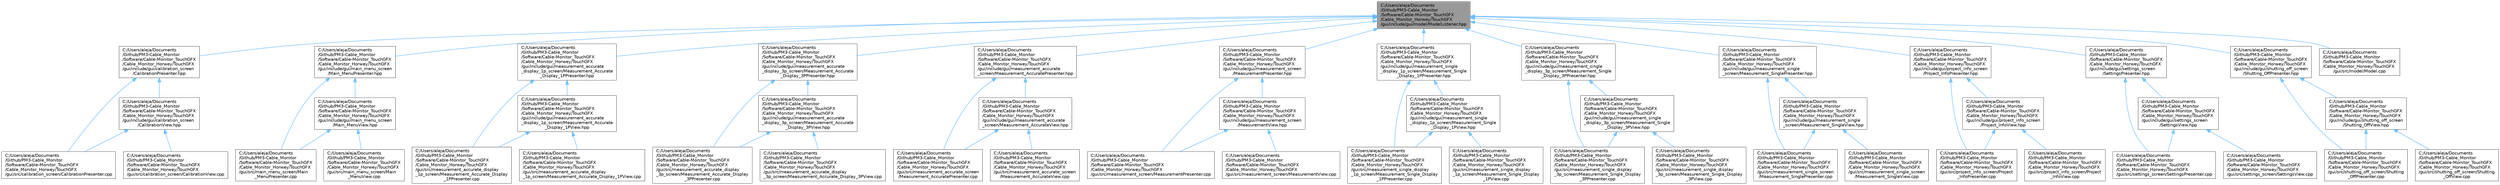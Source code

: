 digraph "C:/Users/aleja/Documents/Github/PM3-Cable_Monitor/Software/Cable-Monitor_TouchGFX/Cable_Monitor_Horwey/TouchGFX/gui/include/gui/model/ModelListener.hpp"
{
 // LATEX_PDF_SIZE
  bgcolor="transparent";
  edge [fontname=Helvetica,fontsize=10,labelfontname=Helvetica,labelfontsize=10];
  node [fontname=Helvetica,fontsize=10,shape=box,height=0.2,width=0.4];
  Node1 [id="Node000001",label="C:/Users/aleja/Documents\l/Github/PM3-Cable_Monitor\l/Software/Cable-Monitor_TouchGFX\l/Cable_Monitor_Horwey/TouchGFX\l/gui/include/gui/model/ModelListener.hpp",height=0.2,width=0.4,color="gray40", fillcolor="grey60", style="filled", fontcolor="black",tooltip=" "];
  Node1 -> Node2 [id="edge1_Node000001_Node000002",dir="back",color="steelblue1",style="solid",tooltip=" "];
  Node2 [id="Node000002",label="C:/Users/aleja/Documents\l/Github/PM3-Cable_Monitor\l/Software/Cable-Monitor_TouchGFX\l/Cable_Monitor_Horwey/TouchGFX\l/gui/include/gui/calibration_screen\l/CalibrationPresenter.hpp",height=0.2,width=0.4,color="grey40", fillcolor="white", style="filled",URL="$_calibration_presenter_8hpp.html",tooltip=" "];
  Node2 -> Node3 [id="edge2_Node000002_Node000003",dir="back",color="steelblue1",style="solid",tooltip=" "];
  Node3 [id="Node000003",label="C:/Users/aleja/Documents\l/Github/PM3-Cable_Monitor\l/Software/Cable-Monitor_TouchGFX\l/Cable_Monitor_Horwey/TouchGFX\l/gui/include/gui/calibration_screen\l/CalibrationView.hpp",height=0.2,width=0.4,color="grey40", fillcolor="white", style="filled",URL="$_calibration_view_8hpp.html",tooltip=" "];
  Node3 -> Node4 [id="edge3_Node000003_Node000004",dir="back",color="steelblue1",style="solid",tooltip=" "];
  Node4 [id="Node000004",label="C:/Users/aleja/Documents\l/Github/PM3-Cable_Monitor\l/Software/Cable-Monitor_TouchGFX\l/Cable_Monitor_Horwey/TouchGFX\l/gui/src/calibration_screen/CalibrationPresenter.cpp",height=0.2,width=0.4,color="grey40", fillcolor="white", style="filled",URL="$_calibration_presenter_8cpp.html",tooltip=" "];
  Node3 -> Node5 [id="edge4_Node000003_Node000005",dir="back",color="steelblue1",style="solid",tooltip=" "];
  Node5 [id="Node000005",label="C:/Users/aleja/Documents\l/Github/PM3-Cable_Monitor\l/Software/Cable-Monitor_TouchGFX\l/Cable_Monitor_Horwey/TouchGFX\l/gui/src/calibration_screen/CalibrationView.cpp",height=0.2,width=0.4,color="grey40", fillcolor="white", style="filled",URL="$_calibration_view_8cpp.html",tooltip=" "];
  Node2 -> Node4 [id="edge5_Node000002_Node000004",dir="back",color="steelblue1",style="solid",tooltip=" "];
  Node1 -> Node6 [id="edge6_Node000001_Node000006",dir="back",color="steelblue1",style="solid",tooltip=" "];
  Node6 [id="Node000006",label="C:/Users/aleja/Documents\l/Github/PM3-Cable_Monitor\l/Software/Cable-Monitor_TouchGFX\l/Cable_Monitor_Horwey/TouchGFX\l/gui/include/gui/main_menu_screen\l/Main_MenuPresenter.hpp",height=0.2,width=0.4,color="grey40", fillcolor="white", style="filled",URL="$_main___menu_presenter_8hpp.html",tooltip=" "];
  Node6 -> Node7 [id="edge7_Node000006_Node000007",dir="back",color="steelblue1",style="solid",tooltip=" "];
  Node7 [id="Node000007",label="C:/Users/aleja/Documents\l/Github/PM3-Cable_Monitor\l/Software/Cable-Monitor_TouchGFX\l/Cable_Monitor_Horwey/TouchGFX\l/gui/include/gui/main_menu_screen\l/Main_MenuView.hpp",height=0.2,width=0.4,color="grey40", fillcolor="white", style="filled",URL="$_main___menu_view_8hpp.html",tooltip=" "];
  Node7 -> Node8 [id="edge8_Node000007_Node000008",dir="back",color="steelblue1",style="solid",tooltip=" "];
  Node8 [id="Node000008",label="C:/Users/aleja/Documents\l/Github/PM3-Cable_Monitor\l/Software/Cable-Monitor_TouchGFX\l/Cable_Monitor_Horwey/TouchGFX\l/gui/src/main_menu_screen/Main\l_MenuPresenter.cpp",height=0.2,width=0.4,color="grey40", fillcolor="white", style="filled",URL="$_main___menu_presenter_8cpp.html",tooltip=" "];
  Node7 -> Node9 [id="edge9_Node000007_Node000009",dir="back",color="steelblue1",style="solid",tooltip=" "];
  Node9 [id="Node000009",label="C:/Users/aleja/Documents\l/Github/PM3-Cable_Monitor\l/Software/Cable-Monitor_TouchGFX\l/Cable_Monitor_Horwey/TouchGFX\l/gui/src/main_menu_screen/Main\l_MenuView.cpp",height=0.2,width=0.4,color="grey40", fillcolor="white", style="filled",URL="$_main___menu_view_8cpp.html",tooltip=" "];
  Node6 -> Node8 [id="edge10_Node000006_Node000008",dir="back",color="steelblue1",style="solid",tooltip=" "];
  Node1 -> Node10 [id="edge11_Node000001_Node000010",dir="back",color="steelblue1",style="solid",tooltip=" "];
  Node10 [id="Node000010",label="C:/Users/aleja/Documents\l/Github/PM3-Cable_Monitor\l/Software/Cable-Monitor_TouchGFX\l/Cable_Monitor_Horwey/TouchGFX\l/gui/include/gui/measurement_accurate\l_display_1p_screen/Measurement_Accurate\l_Display_1PPresenter.hpp",height=0.2,width=0.4,color="grey40", fillcolor="white", style="filled",URL="$_measurement___accurate___display__1_p_presenter_8hpp.html",tooltip=" "];
  Node10 -> Node11 [id="edge12_Node000010_Node000011",dir="back",color="steelblue1",style="solid",tooltip=" "];
  Node11 [id="Node000011",label="C:/Users/aleja/Documents\l/Github/PM3-Cable_Monitor\l/Software/Cable-Monitor_TouchGFX\l/Cable_Monitor_Horwey/TouchGFX\l/gui/include/gui/measurement_accurate\l_display_1p_screen/Measurement_Accurate\l_Display_1PView.hpp",height=0.2,width=0.4,color="grey40", fillcolor="white", style="filled",URL="$_measurement___accurate___display__1_p_view_8hpp.html",tooltip=" "];
  Node11 -> Node12 [id="edge13_Node000011_Node000012",dir="back",color="steelblue1",style="solid",tooltip=" "];
  Node12 [id="Node000012",label="C:/Users/aleja/Documents\l/Github/PM3-Cable_Monitor\l/Software/Cable-Monitor_TouchGFX\l/Cable_Monitor_Horwey/TouchGFX\l/gui/src/measurement_accurate_display\l_1p_screen/Measurement_Accurate_Display\l_1PPresenter.cpp",height=0.2,width=0.4,color="grey40", fillcolor="white", style="filled",URL="$_measurement___accurate___display__1_p_presenter_8cpp.html",tooltip=" "];
  Node11 -> Node13 [id="edge14_Node000011_Node000013",dir="back",color="steelblue1",style="solid",tooltip=" "];
  Node13 [id="Node000013",label="C:/Users/aleja/Documents\l/Github/PM3-Cable_Monitor\l/Software/Cable-Monitor_TouchGFX\l/Cable_Monitor_Horwey/TouchGFX\l/gui/src/measurement_accurate_display\l_1p_screen/Measurement_Accurate_Display_1PView.cpp",height=0.2,width=0.4,color="grey40", fillcolor="white", style="filled",URL="$_measurement___accurate___display__1_p_view_8cpp.html",tooltip=" "];
  Node10 -> Node12 [id="edge15_Node000010_Node000012",dir="back",color="steelblue1",style="solid",tooltip=" "];
  Node1 -> Node14 [id="edge16_Node000001_Node000014",dir="back",color="steelblue1",style="solid",tooltip=" "];
  Node14 [id="Node000014",label="C:/Users/aleja/Documents\l/Github/PM3-Cable_Monitor\l/Software/Cable-Monitor_TouchGFX\l/Cable_Monitor_Horwey/TouchGFX\l/gui/include/gui/measurement_accurate\l_display_3p_screen/Measurement_Accurate\l_Display_3PPresenter.hpp",height=0.2,width=0.4,color="grey40", fillcolor="white", style="filled",URL="$_measurement___accurate___display__3_p_presenter_8hpp.html",tooltip=" "];
  Node14 -> Node15 [id="edge17_Node000014_Node000015",dir="back",color="steelblue1",style="solid",tooltip=" "];
  Node15 [id="Node000015",label="C:/Users/aleja/Documents\l/Github/PM3-Cable_Monitor\l/Software/Cable-Monitor_TouchGFX\l/Cable_Monitor_Horwey/TouchGFX\l/gui/include/gui/measurement_accurate\l_display_3p_screen/Measurement_Accurate\l_Display_3PView.hpp",height=0.2,width=0.4,color="grey40", fillcolor="white", style="filled",URL="$_measurement___accurate___display__3_p_view_8hpp.html",tooltip=" "];
  Node15 -> Node16 [id="edge18_Node000015_Node000016",dir="back",color="steelblue1",style="solid",tooltip=" "];
  Node16 [id="Node000016",label="C:/Users/aleja/Documents\l/Github/PM3-Cable_Monitor\l/Software/Cable-Monitor_TouchGFX\l/Cable_Monitor_Horwey/TouchGFX\l/gui/src/measurement_accurate_display\l_3p_screen/Measurement_Accurate_Display\l_3PPresenter.cpp",height=0.2,width=0.4,color="grey40", fillcolor="white", style="filled",URL="$_measurement___accurate___display__3_p_presenter_8cpp.html",tooltip=" "];
  Node15 -> Node17 [id="edge19_Node000015_Node000017",dir="back",color="steelblue1",style="solid",tooltip=" "];
  Node17 [id="Node000017",label="C:/Users/aleja/Documents\l/Github/PM3-Cable_Monitor\l/Software/Cable-Monitor_TouchGFX\l/Cable_Monitor_Horwey/TouchGFX\l/gui/src/measurement_accurate_display\l_3p_screen/Measurement_Accurate_Display_3PView.cpp",height=0.2,width=0.4,color="grey40", fillcolor="white", style="filled",URL="$_measurement___accurate___display__3_p_view_8cpp.html",tooltip=" "];
  Node14 -> Node16 [id="edge20_Node000014_Node000016",dir="back",color="steelblue1",style="solid",tooltip=" "];
  Node1 -> Node18 [id="edge21_Node000001_Node000018",dir="back",color="steelblue1",style="solid",tooltip=" "];
  Node18 [id="Node000018",label="C:/Users/aleja/Documents\l/Github/PM3-Cable_Monitor\l/Software/Cable-Monitor_TouchGFX\l/Cable_Monitor_Horwey/TouchGFX\l/gui/include/gui/measurement_accurate\l_screen/Measurement_AccuratePresenter.hpp",height=0.2,width=0.4,color="grey40", fillcolor="white", style="filled",URL="$_measurement___accurate_presenter_8hpp.html",tooltip=" "];
  Node18 -> Node19 [id="edge22_Node000018_Node000019",dir="back",color="steelblue1",style="solid",tooltip=" "];
  Node19 [id="Node000019",label="C:/Users/aleja/Documents\l/Github/PM3-Cable_Monitor\l/Software/Cable-Monitor_TouchGFX\l/Cable_Monitor_Horwey/TouchGFX\l/gui/include/gui/measurement_accurate\l_screen/Measurement_AccurateView.hpp",height=0.2,width=0.4,color="grey40", fillcolor="white", style="filled",URL="$_measurement___accurate_view_8hpp.html",tooltip=" "];
  Node19 -> Node20 [id="edge23_Node000019_Node000020",dir="back",color="steelblue1",style="solid",tooltip=" "];
  Node20 [id="Node000020",label="C:/Users/aleja/Documents\l/Github/PM3-Cable_Monitor\l/Software/Cable-Monitor_TouchGFX\l/Cable_Monitor_Horwey/TouchGFX\l/gui/src/measurement_accurate_screen\l/Measurement_AccuratePresenter.cpp",height=0.2,width=0.4,color="grey40", fillcolor="white", style="filled",URL="$_measurement___accurate_presenter_8cpp.html",tooltip=" "];
  Node19 -> Node21 [id="edge24_Node000019_Node000021",dir="back",color="steelblue1",style="solid",tooltip=" "];
  Node21 [id="Node000021",label="C:/Users/aleja/Documents\l/Github/PM3-Cable_Monitor\l/Software/Cable-Monitor_TouchGFX\l/Cable_Monitor_Horwey/TouchGFX\l/gui/src/measurement_accurate_screen\l/Measurement_AccurateView.cpp",height=0.2,width=0.4,color="grey40", fillcolor="white", style="filled",URL="$_measurement___accurate_view_8cpp.html",tooltip=" "];
  Node18 -> Node20 [id="edge25_Node000018_Node000020",dir="back",color="steelblue1",style="solid",tooltip=" "];
  Node1 -> Node22 [id="edge26_Node000001_Node000022",dir="back",color="steelblue1",style="solid",tooltip=" "];
  Node22 [id="Node000022",label="C:/Users/aleja/Documents\l/Github/PM3-Cable_Monitor\l/Software/Cable-Monitor_TouchGFX\l/Cable_Monitor_Horwey/TouchGFX\l/gui/include/gui/measurement_screen\l/MeasurementPresenter.hpp",height=0.2,width=0.4,color="grey40", fillcolor="white", style="filled",URL="$_measurement_presenter_8hpp.html",tooltip=" "];
  Node22 -> Node23 [id="edge27_Node000022_Node000023",dir="back",color="steelblue1",style="solid",tooltip=" "];
  Node23 [id="Node000023",label="C:/Users/aleja/Documents\l/Github/PM3-Cable_Monitor\l/Software/Cable-Monitor_TouchGFX\l/Cable_Monitor_Horwey/TouchGFX\l/gui/include/gui/measurement_screen\l/MeasurementView.hpp",height=0.2,width=0.4,color="grey40", fillcolor="white", style="filled",URL="$_measurement_view_8hpp.html",tooltip=" "];
  Node23 -> Node24 [id="edge28_Node000023_Node000024",dir="back",color="steelblue1",style="solid",tooltip=" "];
  Node24 [id="Node000024",label="C:/Users/aleja/Documents\l/Github/PM3-Cable_Monitor\l/Software/Cable-Monitor_TouchGFX\l/Cable_Monitor_Horwey/TouchGFX\l/gui/src/measurement_screen/MeasurementPresenter.cpp",height=0.2,width=0.4,color="grey40", fillcolor="white", style="filled",URL="$_measurement_presenter_8cpp.html",tooltip=" "];
  Node23 -> Node25 [id="edge29_Node000023_Node000025",dir="back",color="steelblue1",style="solid",tooltip=" "];
  Node25 [id="Node000025",label="C:/Users/aleja/Documents\l/Github/PM3-Cable_Monitor\l/Software/Cable-Monitor_TouchGFX\l/Cable_Monitor_Horwey/TouchGFX\l/gui/src/measurement_screen/MeasurementView.cpp",height=0.2,width=0.4,color="grey40", fillcolor="white", style="filled",URL="$_measurement_view_8cpp.html",tooltip=" "];
  Node22 -> Node24 [id="edge30_Node000022_Node000024",dir="back",color="steelblue1",style="solid",tooltip=" "];
  Node1 -> Node26 [id="edge31_Node000001_Node000026",dir="back",color="steelblue1",style="solid",tooltip=" "];
  Node26 [id="Node000026",label="C:/Users/aleja/Documents\l/Github/PM3-Cable_Monitor\l/Software/Cable-Monitor_TouchGFX\l/Cable_Monitor_Horwey/TouchGFX\l/gui/include/gui/measurement_single\l_display_1p_screen/Measurement_Single\l_Display_1PPresenter.hpp",height=0.2,width=0.4,color="grey40", fillcolor="white", style="filled",URL="$_measurement___single___display__1_p_presenter_8hpp.html",tooltip=" "];
  Node26 -> Node27 [id="edge32_Node000026_Node000027",dir="back",color="steelblue1",style="solid",tooltip=" "];
  Node27 [id="Node000027",label="C:/Users/aleja/Documents\l/Github/PM3-Cable_Monitor\l/Software/Cable-Monitor_TouchGFX\l/Cable_Monitor_Horwey/TouchGFX\l/gui/include/gui/measurement_single\l_display_1p_screen/Measurement_Single\l_Display_1PView.hpp",height=0.2,width=0.4,color="grey40", fillcolor="white", style="filled",URL="$_measurement___single___display__1_p_view_8hpp.html",tooltip=" "];
  Node27 -> Node28 [id="edge33_Node000027_Node000028",dir="back",color="steelblue1",style="solid",tooltip=" "];
  Node28 [id="Node000028",label="C:/Users/aleja/Documents\l/Github/PM3-Cable_Monitor\l/Software/Cable-Monitor_TouchGFX\l/Cable_Monitor_Horwey/TouchGFX\l/gui/src/measurement_single_display\l_1p_screen/Measurement_Single_Display\l_1PPresenter.cpp",height=0.2,width=0.4,color="grey40", fillcolor="white", style="filled",URL="$_measurement___single___display__1_p_presenter_8cpp.html",tooltip=" "];
  Node27 -> Node29 [id="edge34_Node000027_Node000029",dir="back",color="steelblue1",style="solid",tooltip=" "];
  Node29 [id="Node000029",label="C:/Users/aleja/Documents\l/Github/PM3-Cable_Monitor\l/Software/Cable-Monitor_TouchGFX\l/Cable_Monitor_Horwey/TouchGFX\l/gui/src/measurement_single_display\l_1p_screen/Measurement_Single_Display\l_1PView.cpp",height=0.2,width=0.4,color="grey40", fillcolor="white", style="filled",URL="$_measurement___single___display__1_p_view_8cpp.html",tooltip=" "];
  Node26 -> Node28 [id="edge35_Node000026_Node000028",dir="back",color="steelblue1",style="solid",tooltip=" "];
  Node1 -> Node30 [id="edge36_Node000001_Node000030",dir="back",color="steelblue1",style="solid",tooltip=" "];
  Node30 [id="Node000030",label="C:/Users/aleja/Documents\l/Github/PM3-Cable_Monitor\l/Software/Cable-Monitor_TouchGFX\l/Cable_Monitor_Horwey/TouchGFX\l/gui/include/gui/measurement_single\l_display_3p_screen/Measurement_Single\l_Display_3PPresenter.hpp",height=0.2,width=0.4,color="grey40", fillcolor="white", style="filled",URL="$_measurement___single___display__3_p_presenter_8hpp.html",tooltip=" "];
  Node30 -> Node31 [id="edge37_Node000030_Node000031",dir="back",color="steelblue1",style="solid",tooltip=" "];
  Node31 [id="Node000031",label="C:/Users/aleja/Documents\l/Github/PM3-Cable_Monitor\l/Software/Cable-Monitor_TouchGFX\l/Cable_Monitor_Horwey/TouchGFX\l/gui/include/gui/measurement_single\l_display_3p_screen/Measurement_Single\l_Display_3PView.hpp",height=0.2,width=0.4,color="grey40", fillcolor="white", style="filled",URL="$_measurement___single___display__3_p_view_8hpp.html",tooltip=" "];
  Node31 -> Node32 [id="edge38_Node000031_Node000032",dir="back",color="steelblue1",style="solid",tooltip=" "];
  Node32 [id="Node000032",label="C:/Users/aleja/Documents\l/Github/PM3-Cable_Monitor\l/Software/Cable-Monitor_TouchGFX\l/Cable_Monitor_Horwey/TouchGFX\l/gui/src/measurement_single_display\l_3p_screen/Measurement_Single_Display\l_3PPresenter.cpp",height=0.2,width=0.4,color="grey40", fillcolor="white", style="filled",URL="$_measurement___single___display__3_p_presenter_8cpp.html",tooltip=" "];
  Node31 -> Node33 [id="edge39_Node000031_Node000033",dir="back",color="steelblue1",style="solid",tooltip=" "];
  Node33 [id="Node000033",label="C:/Users/aleja/Documents\l/Github/PM3-Cable_Monitor\l/Software/Cable-Monitor_TouchGFX\l/Cable_Monitor_Horwey/TouchGFX\l/gui/src/measurement_single_display\l_3p_screen/Measurement_Single_Display\l_3PView.cpp",height=0.2,width=0.4,color="grey40", fillcolor="white", style="filled",URL="$_measurement___single___display__3_p_view_8cpp.html",tooltip=" "];
  Node30 -> Node32 [id="edge40_Node000030_Node000032",dir="back",color="steelblue1",style="solid",tooltip=" "];
  Node1 -> Node34 [id="edge41_Node000001_Node000034",dir="back",color="steelblue1",style="solid",tooltip=" "];
  Node34 [id="Node000034",label="C:/Users/aleja/Documents\l/Github/PM3-Cable_Monitor\l/Software/Cable-Monitor_TouchGFX\l/Cable_Monitor_Horwey/TouchGFX\l/gui/include/gui/measurement_single\l_screen/Measurement_SinglePresenter.hpp",height=0.2,width=0.4,color="grey40", fillcolor="white", style="filled",URL="$_measurement___single_presenter_8hpp.html",tooltip=" "];
  Node34 -> Node35 [id="edge42_Node000034_Node000035",dir="back",color="steelblue1",style="solid",tooltip=" "];
  Node35 [id="Node000035",label="C:/Users/aleja/Documents\l/Github/PM3-Cable_Monitor\l/Software/Cable-Monitor_TouchGFX\l/Cable_Monitor_Horwey/TouchGFX\l/gui/include/gui/measurement_single\l_screen/Measurement_SingleView.hpp",height=0.2,width=0.4,color="grey40", fillcolor="white", style="filled",URL="$_measurement___single_view_8hpp.html",tooltip=" "];
  Node35 -> Node36 [id="edge43_Node000035_Node000036",dir="back",color="steelblue1",style="solid",tooltip=" "];
  Node36 [id="Node000036",label="C:/Users/aleja/Documents\l/Github/PM3-Cable_Monitor\l/Software/Cable-Monitor_TouchGFX\l/Cable_Monitor_Horwey/TouchGFX\l/gui/src/measurement_single_screen\l/Measurement_SinglePresenter.cpp",height=0.2,width=0.4,color="grey40", fillcolor="white", style="filled",URL="$_measurement___single_presenter_8cpp.html",tooltip=" "];
  Node35 -> Node37 [id="edge44_Node000035_Node000037",dir="back",color="steelblue1",style="solid",tooltip=" "];
  Node37 [id="Node000037",label="C:/Users/aleja/Documents\l/Github/PM3-Cable_Monitor\l/Software/Cable-Monitor_TouchGFX\l/Cable_Monitor_Horwey/TouchGFX\l/gui/src/measurement_single_screen\l/Measurement_SingleView.cpp",height=0.2,width=0.4,color="grey40", fillcolor="white", style="filled",URL="$_measurement___single_view_8cpp.html",tooltip=" "];
  Node34 -> Node36 [id="edge45_Node000034_Node000036",dir="back",color="steelblue1",style="solid",tooltip=" "];
  Node1 -> Node38 [id="edge46_Node000001_Node000038",dir="back",color="steelblue1",style="solid",tooltip=" "];
  Node38 [id="Node000038",label="C:/Users/aleja/Documents\l/Github/PM3-Cable_Monitor\l/Software/Cable-Monitor_TouchGFX\l/Cable_Monitor_Horwey/TouchGFX\l/gui/include/gui/project_info_screen\l/Project_InfoPresenter.hpp",height=0.2,width=0.4,color="grey40", fillcolor="white", style="filled",URL="$_project___info_presenter_8hpp.html",tooltip=" "];
  Node38 -> Node39 [id="edge47_Node000038_Node000039",dir="back",color="steelblue1",style="solid",tooltip=" "];
  Node39 [id="Node000039",label="C:/Users/aleja/Documents\l/Github/PM3-Cable_Monitor\l/Software/Cable-Monitor_TouchGFX\l/Cable_Monitor_Horwey/TouchGFX\l/gui/include/gui/project_info_screen\l/Project_InfoView.hpp",height=0.2,width=0.4,color="grey40", fillcolor="white", style="filled",URL="$_project___info_view_8hpp.html",tooltip=" "];
  Node39 -> Node40 [id="edge48_Node000039_Node000040",dir="back",color="steelblue1",style="solid",tooltip=" "];
  Node40 [id="Node000040",label="C:/Users/aleja/Documents\l/Github/PM3-Cable_Monitor\l/Software/Cable-Monitor_TouchGFX\l/Cable_Monitor_Horwey/TouchGFX\l/gui/src/project_info_screen/Project\l_InfoPresenter.cpp",height=0.2,width=0.4,color="grey40", fillcolor="white", style="filled",URL="$_project___info_presenter_8cpp.html",tooltip=" "];
  Node39 -> Node41 [id="edge49_Node000039_Node000041",dir="back",color="steelblue1",style="solid",tooltip=" "];
  Node41 [id="Node000041",label="C:/Users/aleja/Documents\l/Github/PM3-Cable_Monitor\l/Software/Cable-Monitor_TouchGFX\l/Cable_Monitor_Horwey/TouchGFX\l/gui/src/project_info_screen/Project\l_InfoView.cpp",height=0.2,width=0.4,color="grey40", fillcolor="white", style="filled",URL="$_project___info_view_8cpp.html",tooltip=" "];
  Node38 -> Node40 [id="edge50_Node000038_Node000040",dir="back",color="steelblue1",style="solid",tooltip=" "];
  Node1 -> Node42 [id="edge51_Node000001_Node000042",dir="back",color="steelblue1",style="solid",tooltip=" "];
  Node42 [id="Node000042",label="C:/Users/aleja/Documents\l/Github/PM3-Cable_Monitor\l/Software/Cable-Monitor_TouchGFX\l/Cable_Monitor_Horwey/TouchGFX\l/gui/include/gui/settings_screen\l/SettingsPresenter.hpp",height=0.2,width=0.4,color="grey40", fillcolor="white", style="filled",URL="$_settings_presenter_8hpp.html",tooltip=" "];
  Node42 -> Node43 [id="edge52_Node000042_Node000043",dir="back",color="steelblue1",style="solid",tooltip=" "];
  Node43 [id="Node000043",label="C:/Users/aleja/Documents\l/Github/PM3-Cable_Monitor\l/Software/Cable-Monitor_TouchGFX\l/Cable_Monitor_Horwey/TouchGFX\l/gui/include/gui/settings_screen\l/SettingsView.hpp",height=0.2,width=0.4,color="grey40", fillcolor="white", style="filled",URL="$_settings_view_8hpp.html",tooltip=" "];
  Node43 -> Node44 [id="edge53_Node000043_Node000044",dir="back",color="steelblue1",style="solid",tooltip=" "];
  Node44 [id="Node000044",label="C:/Users/aleja/Documents\l/Github/PM3-Cable_Monitor\l/Software/Cable-Monitor_TouchGFX\l/Cable_Monitor_Horwey/TouchGFX\l/gui/src/settings_screen/SettingsPresenter.cpp",height=0.2,width=0.4,color="grey40", fillcolor="white", style="filled",URL="$_settings_presenter_8cpp.html",tooltip=" "];
  Node43 -> Node45 [id="edge54_Node000043_Node000045",dir="back",color="steelblue1",style="solid",tooltip=" "];
  Node45 [id="Node000045",label="C:/Users/aleja/Documents\l/Github/PM3-Cable_Monitor\l/Software/Cable-Monitor_TouchGFX\l/Cable_Monitor_Horwey/TouchGFX\l/gui/src/settings_screen/SettingsView.cpp",height=0.2,width=0.4,color="grey40", fillcolor="white", style="filled",URL="$_settings_view_8cpp.html",tooltip=" "];
  Node42 -> Node44 [id="edge55_Node000042_Node000044",dir="back",color="steelblue1",style="solid",tooltip=" "];
  Node1 -> Node46 [id="edge56_Node000001_Node000046",dir="back",color="steelblue1",style="solid",tooltip=" "];
  Node46 [id="Node000046",label="C:/Users/aleja/Documents\l/Github/PM3-Cable_Monitor\l/Software/Cable-Monitor_TouchGFX\l/Cable_Monitor_Horwey/TouchGFX\l/gui/include/gui/shutting_off_screen\l/Shutting_OffPresenter.hpp",height=0.2,width=0.4,color="grey40", fillcolor="white", style="filled",URL="$_shutting___off_presenter_8hpp.html",tooltip=" "];
  Node46 -> Node47 [id="edge57_Node000046_Node000047",dir="back",color="steelblue1",style="solid",tooltip=" "];
  Node47 [id="Node000047",label="C:/Users/aleja/Documents\l/Github/PM3-Cable_Monitor\l/Software/Cable-Monitor_TouchGFX\l/Cable_Monitor_Horwey/TouchGFX\l/gui/include/gui/shutting_off_screen\l/Shutting_OffView.hpp",height=0.2,width=0.4,color="grey40", fillcolor="white", style="filled",URL="$_shutting___off_view_8hpp.html",tooltip=" "];
  Node47 -> Node48 [id="edge58_Node000047_Node000048",dir="back",color="steelblue1",style="solid",tooltip=" "];
  Node48 [id="Node000048",label="C:/Users/aleja/Documents\l/Github/PM3-Cable_Monitor\l/Software/Cable-Monitor_TouchGFX\l/Cable_Monitor_Horwey/TouchGFX\l/gui/src/shutting_off_screen/Shutting\l_OffPresenter.cpp",height=0.2,width=0.4,color="grey40", fillcolor="white", style="filled",URL="$_shutting___off_presenter_8cpp.html",tooltip=" "];
  Node47 -> Node49 [id="edge59_Node000047_Node000049",dir="back",color="steelblue1",style="solid",tooltip=" "];
  Node49 [id="Node000049",label="C:/Users/aleja/Documents\l/Github/PM3-Cable_Monitor\l/Software/Cable-Monitor_TouchGFX\l/Cable_Monitor_Horwey/TouchGFX\l/gui/src/shutting_off_screen/Shutting\l_OffView.cpp",height=0.2,width=0.4,color="grey40", fillcolor="white", style="filled",URL="$_shutting___off_view_8cpp.html",tooltip=" "];
  Node46 -> Node48 [id="edge60_Node000046_Node000048",dir="back",color="steelblue1",style="solid",tooltip=" "];
  Node1 -> Node50 [id="edge61_Node000001_Node000050",dir="back",color="steelblue1",style="solid",tooltip=" "];
  Node50 [id="Node000050",label="C:/Users/aleja/Documents\l/Github/PM3-Cable_Monitor\l/Software/Cable-Monitor_TouchGFX\l/Cable_Monitor_Horwey/TouchGFX\l/gui/src/model/Model.cpp",height=0.2,width=0.4,color="grey40", fillcolor="white", style="filled",URL="$_model_8cpp.html",tooltip=" "];
}
